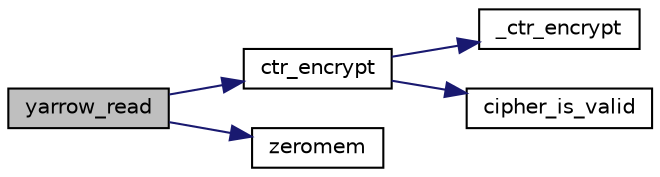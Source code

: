 digraph "yarrow_read"
{
 // LATEX_PDF_SIZE
  edge [fontname="Helvetica",fontsize="10",labelfontname="Helvetica",labelfontsize="10"];
  node [fontname="Helvetica",fontsize="10",shape=record];
  rankdir="LR";
  Node21 [label="yarrow_read",height=0.2,width=0.4,color="black", fillcolor="grey75", style="filled", fontcolor="black",tooltip="Read from the PRNG."];
  Node21 -> Node22 [color="midnightblue",fontsize="10",style="solid",fontname="Helvetica"];
  Node22 [label="ctr_encrypt",height=0.2,width=0.4,color="black", fillcolor="white", style="filled",URL="$ctr__encrypt_8c.html#af42c91e4fb7f9aa679399e44e632ae44",tooltip="CTR encrypt."];
  Node22 -> Node23 [color="midnightblue",fontsize="10",style="solid",fontname="Helvetica"];
  Node23 [label="_ctr_encrypt",height=0.2,width=0.4,color="black", fillcolor="white", style="filled",URL="$ctr__encrypt_8c.html#aca5924a516a14d699de77712474f1d0a",tooltip="CTR encrypt software implementation."];
  Node22 -> Node24 [color="midnightblue",fontsize="10",style="solid",fontname="Helvetica"];
  Node24 [label="cipher_is_valid",height=0.2,width=0.4,color="black", fillcolor="white", style="filled",URL="$tomcrypt__cipher_8h.html#ac30eb68934c4ca07205344dc9d159221",tooltip=" "];
  Node21 -> Node25 [color="midnightblue",fontsize="10",style="solid",fontname="Helvetica"];
  Node25 [label="zeromem",height=0.2,width=0.4,color="black", fillcolor="white", style="filled",URL="$tomcrypt__misc_8h.html#a63b6e188713790263bfd3612fe8b398f",tooltip="Zero a block of memory."];
}
